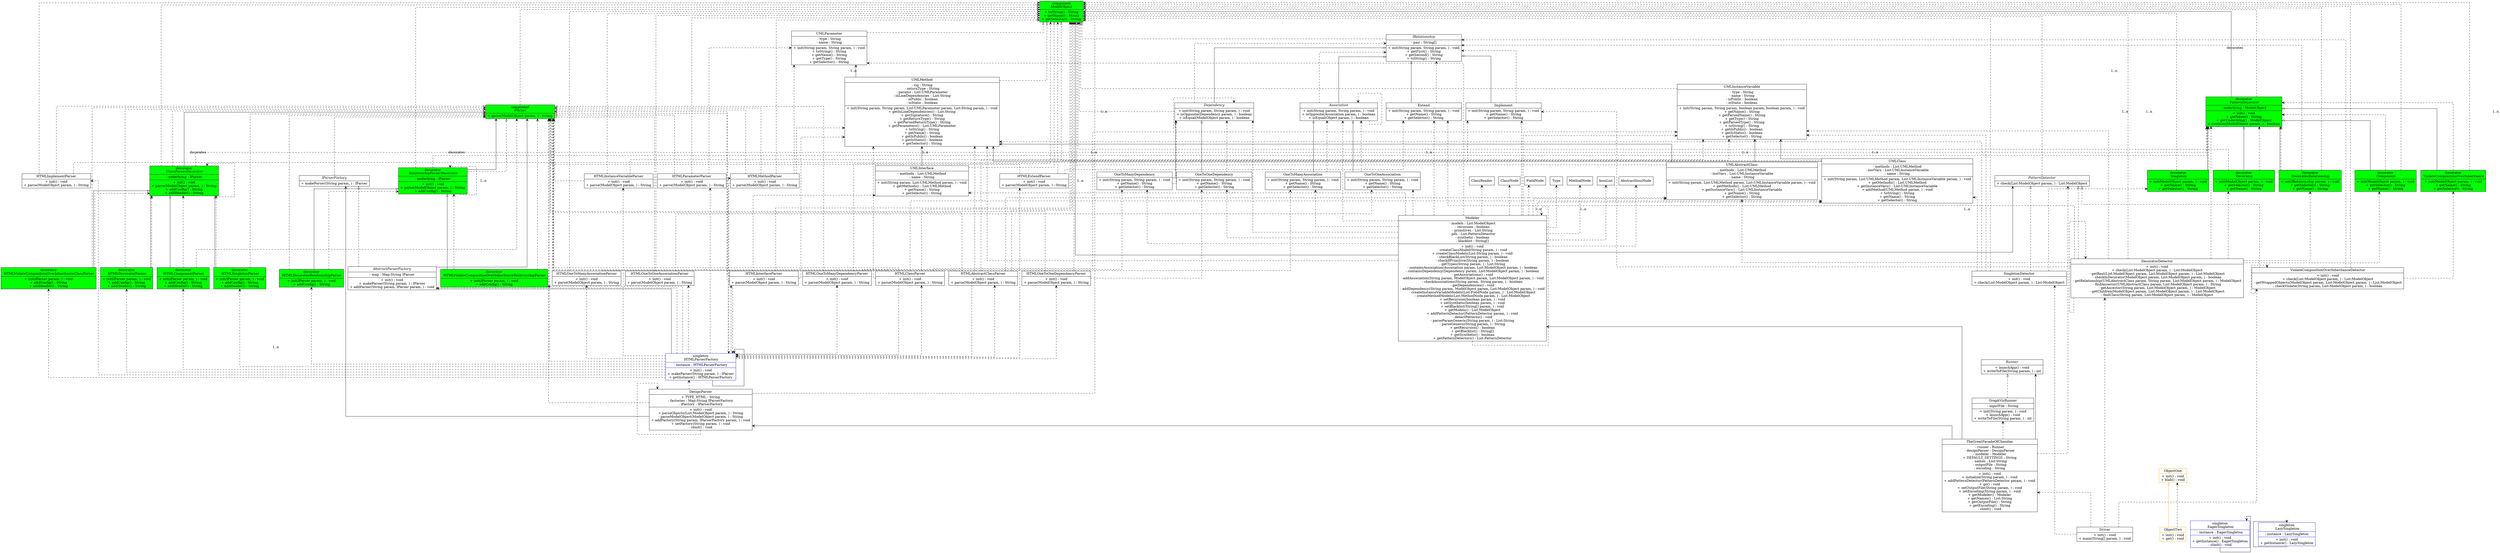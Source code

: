 digraph uml{rankdir=BT;splines=ortho;node[shape = box];DesignParser[shape = "record",label=<{ DesignParser|+ TYPE_HTML : String<br/>- factories : Map:String IParserFactory<br/>- iFactory : IParserFactory<br/>|+ init() : void<br/>+ parseObjects(List:ModelObject param, ) : String<br/>- parseModelObject(ModelObject param, ) : String<br/>+ addFactory(String param, IParserFactory param, ) : void<br/>+ setFactory(String param, ) : void<br/>- clinit() : void<br/>}>];Driver[shape = "record",label=<{ Driver|+ init() : void<br/>+ main(String[] param, ) : void<br/>}>];Modeler[shape = "record",label=<{ Modeler|- models : List:ModelObject<br/>- recursion : boolean<br/>- primitives : List:String<br/>- pds : List:PatternDetector<br/>- synthetic : boolean<br/>- blacklist : String[]<br/>|+ init() : void<br/>- createClassModel(String param, ) : void<br/>+ createClassModels(List:String param, ) : void<br/>- checkBlackList(String param, ) : boolean<br/>- checkIfPrimitive(String param, ) : boolean<br/>- getTypes(String param, ) : List:String<br/>- containsAssociation(Association param, List:ModelObject param, ) : boolean<br/>- containsDependency(Dependency param, List:ModelObject param, ) : boolean<br/>- getAssociations() : void<br/>- addAssociation(String param, ModelObject param, List:ModelObject param, ) : void<br/>- checkAssociations(String param, String param, ) : boolean<br/>- getDependencies() : void<br/>- addDependency(String param, ModelObject param, List:ModelObject param, ) : void<br/>- createInstanceVariableModels(List:FieldNode param, ) : List:ModelObject<br/>- createMethodModels(List:MethodNode param, ) : List:ModelObject<br/>+ setRecursion(boolean param, ) : void<br/>+ setSynthetic(boolean param, ) : void<br/>+ setBlacklist(String[] param, ) : void<br/>+ getModels() : List:ModelObject<br/>+ addPatternDetector(PatternDetector param, ) : void<br/>- detectPatterns() : void<br/>- parseParamGeneric(String param, ) : List:String<br/>- parseGeneric(String param, ) : String<br/>+ getRecursion() : boolean<br/>+ getBlacklist() : String[]<br/>+ getSynthetic() : boolean<br/>+ getPatternDetectors() : List:PatternDetector<br/>}>];TheGreatFacadeOfChandan[shape = "record",label=<{ TheGreatFacadeOfChandan|- runner : Runner<br/>- designParser : DesignParser<br/>- modeler : Modeler<br/>+ DEFAULT_SETTINGS : String<br/>- names : List:String<br/>- outputFile : String<br/>- encoding : String<br/>|+ init() : void<br/>+ initialize(String param, ) : void<br/>+ addPatternDetector(PatternDetector param, ) : void<br/>+ go() : void<br/>+ setOutputFile(String param, ) : void<br/>+ setEncoding(String param, ) : void<br/>+ getModeler() : Modeler<br/>+ getNames() : List:String<br/>+ getOutputFile() : String<br/>+ getEncoding() : String<br/>- clinit() : void<br/>}>];AbstractParserFactory->IParserFactory [arrowhead="onormal",style="dashed"];AbstractParserFactory[shape = "record",label=<{ <i>AbstractParserFactory</i>|- map : Map:String IParser<br/>|+ init() : void<br/>+ makeParser(String param, ) : IParser<br/>+ addParser(String param, IParser param, ) : void<br/>}>];HTMLParserFactory->AbstractParserFactory [arrowhead="onormal"];IParserFactory[shape = "record",label=<{<i>IParserFactory</i>|+ makeParser(String param, ) : IParser<br/>}>];Association->IRelationship [arrowhead="onormal"];Association[shape = "record",label=<{ <i>Association</i>|+ init(String param, String param, ) : void<br/>+ isOpposite(Association param, ) : boolean<br/>+ isEqual(Object param, ) : boolean<br/>}>];Component->PatternDecorator [arrowhead="onormal"];DecoratesRelationship->PatternDecorator [arrowhead="onormal"];Decorator->PatternDecorator [arrowhead="onormal"];Dependency->IRelationship [arrowhead="onormal"];Dependency[shape = "record",label=<{ <i>Dependency</i>|+ init(String param, String param, ) : void<br/>+ isOpposite(Dependency param, ) : boolean<br/>+ isEqual(ModelObject param, ) : boolean<br/>}>];Extend->IRelationship [arrowhead="onormal"];Extend[shape = "record",label=<{ Extend|+ init(String param, String param, ) : void<br/>+ getName() : String<br/>+ getSelector() : String<br/>}>];Implement->IRelationship [arrowhead="onormal"];Implement[shape = "record",label=<{ Implement|+ init(String param, String param, ) : void<br/>+ getName() : String<br/>+ getSelector() : String<br/>}>];IRelationship->ModelObject [arrowhead="onormal",style="dashed"];IRelationship[shape = "record",label=<{ <i>IRelationship</i>|- pair : String[]<br/>|+ init(String param, String param, ) : void<br/>+ getFirst() : String<br/>+ getSecond() : String<br/>+ toString() : String<br/>}>];OneToManyAssociation->Association [arrowhead="onormal"];OneToManyAssociation[shape = "record",label=<{ OneToManyAssociation|+ init(String param, String param, ) : void<br/>+ getName() : String<br/>+ getSelector() : String<br/>}>];OneToManyDependency->Dependency [arrowhead="onormal"];OneToManyDependency[shape = "record",label=<{ OneToManyDependency|+ init(String param, String param, ) : void<br/>+ getName() : String<br/>+ getSelector() : String<br/>}>];OneToOneAssociation->Association [arrowhead="onormal"];OneToOneAssociation[shape = "record",label=<{ OneToOneAssociation|+ init(String param, String param, ) : void<br/>+ getName() : String<br/>+ getSelector() : String<br/>}>];OneToOneDependency->Dependency [arrowhead="onormal"];OneToOneDependency[shape = "record",label=<{ OneToOneDependency|+ init(String param, String param, ) : void<br/>+ getName() : String<br/>+ getSelector() : String<br/>}>];Singleton->PatternDecorator [arrowhead="onormal"];UMLAbstractClass->ModelObject [arrowhead="onormal",style="dashed"];UMLAbstractClass[shape = "record",label=<{ UMLAbstractClass|- methods : List:UMLMethod<br/>- instVars : List:UMLInstanceVariable<br/>- name : String<br/>|+ init(String param, List:UMLMethod param, List:UMLInstanceVariable param, ) : void<br/>+ getMethods() : List:UMLMethod<br/>+ getInstanceVars() : List:UMLInstanceVariable<br/>+ getName() : String<br/>+ getSelector() : String<br/>}>];UMLClass->ModelObject [arrowhead="onormal",style="dashed"];UMLClass[shape = "record",label=<{ UMLClass|- methods : List:UMLMethod<br/>- instVars : List:UMLInstanceVariable<br/>- name : String<br/>|+ init(String param, List:UMLMethod param, List:UMLInstanceVariable param, ) : void<br/>+ getMethods() : List:UMLMethod<br/>+ getInstanceVars() : List:UMLInstanceVariable<br/>+ addMethod(UMLMethod param, ) : void<br/>+ toString() : String<br/>+ getName() : String<br/>+ getSelector() : String<br/>}>];UMLInstanceVariable->ModelObject [arrowhead="onormal",style="dashed"];UMLInstanceVariable[shape = "record",label=<{ UMLInstanceVariable|- type : String<br/>- name : String<br/>- isPublic : boolean<br/>- isStatic : boolean<br/>|+ init(String param, String param, boolean param, boolean param, ) : void<br/>+ getName() : String<br/>+ getParsedName() : String<br/>+ getType() : String<br/>+ getParsedType() : String<br/>+ toString() : String<br/>+ getIsPublic() : boolean<br/>+ getIsStatic() : boolean<br/>+ getSelector() : String<br/>}>];UMLInterface->ModelObject [arrowhead="onormal",style="dashed"];UMLInterface[shape = "record",label=<{ UMLInterface|- methods : List:UMLMethod<br/>- name : String<br/>|+ init(String param, List:UMLMethod param, ) : void<br/>+ getMethods() : List:UMLMethod<br/>+ getName() : String<br/>+ getSelector() : String<br/>}>];UMLMethod->ModelObject [arrowhead="onormal",style="dashed"];UMLMethod[shape = "record",label=<{ UMLMethod|- sig : String<br/>- returnType : String<br/>- params : List:UMLParameter<br/>- inLineDependencies : List:String<br/>- isPublic : boolean<br/>- isStatic : boolean<br/>|+ init(String param, String param, List:UMLParameter param, List:String param, ) : void<br/>+ getInLineDependencies() : List:String<br/>+ getSignature() : String<br/>+ getReturnType() : String<br/>+ getParsedReturnType() : String<br/>+ getParameters() : List:UMLParameter<br/>+ toString() : String<br/>+ getName() : String<br/>+ getIsPublic() : boolean<br/>+ getIsStatic() : boolean<br/>+ getSelector() : String<br/>}>];UMLParameter->ModelObject [arrowhead="onormal",style="dashed"];UMLParameter[shape = "record",label=<{ UMLParameter|- type : String<br/>- name : String<br/>|+ init(String param, String param, ) : void<br/>+ toString() : String<br/>+ getName() : String<br/>+ getType() : String<br/>+ getSelector() : String<br/>}>];ViolateCompositionOverInheritance->PatternDecorator [arrowhead="onormal"];HTMLAbstractClassParser->IParser [arrowhead="onormal",style="dashed"];HTMLAbstractClassParser[shape = "record",label=<{ HTMLAbstractClassParser|+ init() : void<br/>+ parse(ModelObject param, ) : String<br/>}>];HTMLClassParser->IParser [arrowhead="onormal",style="dashed"];HTMLClassParser[shape = "record",label=<{ HTMLClassParser|+ init() : void<br/>+ parse(ModelObject param, ) : String<br/>}>];HTMLComponentParser->ClassParserDecorator [arrowhead="onormal"];HTMLDecoratesRelationshipParser->RelationshipParserDecorator [arrowhead="onormal"];HTMLDecoratorParser->ClassParserDecorator [arrowhead="onormal"];HTMLExtendParser->IParser [arrowhead="onormal",style="dashed"];HTMLExtendParser[shape = "record",label=<{ HTMLExtendParser|+ init() : void<br/>+ parse(ModelObject param, ) : String<br/>}>];HTMLImplementParser->IParser [arrowhead="onormal",style="dashed"];HTMLImplementParser[shape = "record",label=<{ HTMLImplementParser|+ init() : void<br/>+ parse(ModelObject param, ) : String<br/>}>];HTMLInstanceVariableParser->IParser [arrowhead="onormal",style="dashed"];HTMLInstanceVariableParser[shape = "record",label=<{ HTMLInstanceVariableParser|+ init() : void<br/>+ parse(ModelObject param, ) : String<br/>}>];HTMLInterfaceParser->IParser [arrowhead="onormal",style="dashed"];HTMLInterfaceParser[shape = "record",label=<{ HTMLInterfaceParser|+ init() : void<br/>+ parse(ModelObject param, ) : String<br/>}>];HTMLMethodParser->IParser [arrowhead="onormal",style="dashed"];HTMLMethodParser[shape = "record",label=<{ HTMLMethodParser|+ init() : void<br/>+ parse(ModelObject param, ) : String<br/>}>];HTMLOneToManyAssociationParser->IParser [arrowhead="onormal",style="dashed"];HTMLOneToManyAssociationParser[shape = "record",label=<{ HTMLOneToManyAssociationParser|+ init() : void<br/>+ parse(ModelObject param, ) : String<br/>}>];HTMLOneToManyDependencyParser->IParser [arrowhead="onormal",style="dashed"];HTMLOneToManyDependencyParser[shape = "record",label=<{ HTMLOneToManyDependencyParser|+ init() : void<br/>+ parse(ModelObject param, ) : String<br/>}>];HTMLOneToOneAssociationParser->IParser [arrowhead="onormal",style="dashed"];HTMLOneToOneAssociationParser[shape = "record",label=<{ HTMLOneToOneAssociationParser|+ init() : void<br/>+ parse(ModelObject param, ) : String<br/>}>];HTMLOneToOneDependencyParser->IParser [arrowhead="onormal",style="dashed"];HTMLOneToOneDependencyParser[shape = "record",label=<{ HTMLOneToOneDependencyParser|+ init() : void<br/>+ parse(ModelObject param, ) : String<br/>}>];HTMLParameterParser->IParser [arrowhead="onormal",style="dashed"];HTMLParameterParser[shape = "record",label=<{ HTMLParameterParser|+ init() : void<br/>+ parse(ModelObject param, ) : String<br/>}>];HTMLSingletonParser->ClassParserDecorator [arrowhead="onormal"];HTMLViolateCompositionOverInheritanceClassParser->ClassParserDecorator [arrowhead="onormal"];HTMLViolateCompositionOverInheritanceRelationshipParser->RelationshipParserDecorator [arrowhead="onormal"];GraphVizRunner->Runner [arrowhead="onormal",style="dashed"];GraphVizRunner[shape = "record",label=<{ GraphVizRunner|- inputFile : String<br/>|+ init(String param, ) : void<br/>+ launchApp() : void<br/>+ writeToFile(String param, ) : int<br/>}>];Runner[shape = "record",label=<{<i>Runner</i>|+ launchApp() : void<br/>+ writeToFile(String param, ) : int<br/>}>];DecoratorDetector->PatternDetector [arrowhead="onormal",style="dashed"];DecoratorDetector[shape = "record",label=<{ DecoratorDetector|+ init() : void<br/>+ check(List:ModelObject param, ) : List:ModelObject<br/>- getRest(List:ModelObject param, List:ModelObject param, ) : List:ModelObject<br/>- checkInDecorator(ModelObject param, List:ModelObject param, ) : boolean<br/>- getRelationship(UMLAbstractClass param, String param, List:ModelObject param, ) : ModelObject<br/>- findAncestor(UMLAbstractClass param, List:ModelObject param, ) : String<br/>- getAncestor(String param, List:ModelObject param, ) : ModelObject<br/>- getChildren(ModelObject param, List:ModelObject param, ) : List:ModelObject<br/>- findClass(String param, List:ModelObject param, ) : ModelObject<br/>}>];PatternDetector[shape = "record",label=<{<i>PatternDetector</i>|+ check(List:ModelObject param, ) : List:ModelObject<br/>}>];SingletonDetector->PatternDetector [arrowhead="onormal",style="dashed"];SingletonDetector[shape = "record",label=<{ SingletonDetector|+ init() : void<br/>+ check(List:ModelObject param, ) : List:ModelObject<br/>}>];ViolateCompositionOverInheritanceDetector->PatternDetector [arrowhead="onormal",style="dashed"];ViolateCompositionOverInheritanceDetector[shape = "record",label=<{ ViolateCompositionOverInheritanceDetector|+ init() : void<br/>+ check(List:ModelObject param, ) : List:ModelObject<br/>- getWrappedObjects(ModelObject param, List:ModelObject param, ) : List:ModelObject<br/>- checkViolate(String param, List:ModelObject param, ) : boolean<br/>}>];ObjectOne[shape = "record",label=<{ ObjectOne|+ init() : void<br/>+ blah() : void<br/>}>];ObjectOne[color=orange,shape = "record",label=<{ ObjectOne|+ init() : void<br/>+ blah() : void<br/>}>];ObjectTwo[color=orange,shape = "record",label=<{ ObjectTwo|+ init() : void<br/>+ get() : void<br/>}>];ObjectTwo->ObjectOne [color=orange arrowhead="onormal"];ObjectTwo[shape = "record",label=<{ ObjectTwo|+ init() : void<br/>+ get() : void<br/>}>];DesignParser->IParserFactory [arrowhead="vee",label="1..n"];Modeler->ModelObject [arrowhead="vee",label="1..n"];Modeler->PatternDetector [arrowhead="vee",label="1..n"];TheGreatFacadeOfChandan->Runner [arrowhead="vee"];TheGreatFacadeOfChandan->DesignParser [arrowhead="vee"];TheGreatFacadeOfChandan->Modeler [arrowhead="vee"];AbstractParserFactory->IParser [arrowhead="vee",label="1..n"];HTMLParserFactory->HTMLParserFactory [arrowhead="vee"];PatternDecorator->ModelObject [arrowhead="vee"];UMLAbstractClass->UMLMethod [arrowhead="vee",label="1..n"];UMLAbstractClass->UMLInstanceVariable [arrowhead="vee",label="1..n"];UMLClass->UMLMethod [arrowhead="vee",label="1..n"];UMLClass->UMLInstanceVariable [arrowhead="vee",label="1..n"];UMLInterface->UMLMethod [arrowhead="vee",label="1..n"];UMLMethod->UMLParameter [arrowhead="vee",label="1..n"];ClassParserDecorator->IParser [arrowhead="vee"];RelationshipParserDecorator->IParser [arrowhead="vee"];EagerSingleton->EagerSingleton [arrowhead="vee"];LazySingleton->LazySingleton [arrowhead="vee"];DesignParser->HTMLParserFactory [arrowhead="vee",style="dashed"];DesignParser->ModelObject [arrowhead="vee",style="dashed",label="1..n"];DesignParser->DesignParser [arrowhead="vee",style="dashed"];DesignParser->IParser [arrowhead="vee",style="dashed"];Driver->TheGreatFacadeOfChandan [arrowhead="vee",style="dashed"];Driver->SingletonDetector [arrowhead="vee",style="dashed"];Driver->ViolateCompositionOverInheritanceDetector [arrowhead="vee",style="dashed"];Driver->DecoratorDetector [arrowhead="vee",style="dashed"];Modeler->Modeler [arrowhead="vee",style="dashed"];Modeler->ClassReader [arrowhead="vee",style="dashed"];Modeler->ClassNode [arrowhead="vee",style="dashed"];Modeler->Extend [arrowhead="vee",style="dashed"];Modeler->Implement [arrowhead="vee",style="dashed"];Modeler->UMLInterface [arrowhead="vee",style="dashed"];Modeler->UMLAbstractClass [arrowhead="vee",style="dashed"];Modeler->UMLClass [arrowhead="vee",style="dashed"];Modeler->Association [arrowhead="vee",style="dashed"];Modeler->Dependency [arrowhead="vee",style="dashed"];Modeler->UMLInstanceVariable [arrowhead="vee",style="dashed"];Modeler->OneToManyAssociation [arrowhead="vee",style="dashed"];Modeler->OneToOneAssociation [arrowhead="vee",style="dashed"];Modeler->UMLMethod [arrowhead="vee",style="dashed"];Modeler->UMLParameter [arrowhead="vee",style="dashed"];Modeler->OneToManyDependency [arrowhead="vee",style="dashed"];Modeler->OneToOneDependency [arrowhead="vee",style="dashed"];Modeler->FieldNode [arrowhead="vee",style="dashed",label="1..n"];Modeler->Type [arrowhead="vee",style="dashed"];Modeler->MethodNode [arrowhead="vee",style="dashed",label="1..n"];Modeler->InsnList [arrowhead="vee",style="dashed"];Modeler->AbstractInsnNode [arrowhead="vee",style="dashed"];TheGreatFacadeOfChandan->PatternDetector [arrowhead="vee",style="dashed"];TheGreatFacadeOfChandan->GraphVizRunner [arrowhead="vee",style="dashed"];HTMLParserFactory->AbstractParserFactory [arrowhead="vee",style="dashed"];HTMLParserFactory->HTMLClassParser [arrowhead="vee",style="dashed"];HTMLParserFactory->HTMLAbstractClassParser [arrowhead="vee",style="dashed"];HTMLParserFactory->HTMLInterfaceParser [arrowhead="vee",style="dashed"];HTMLParserFactory->HTMLMethodParser [arrowhead="vee",style="dashed"];HTMLParserFactory->HTMLInstanceVariableParser [arrowhead="vee",style="dashed"];HTMLParserFactory->HTMLParameterParser [arrowhead="vee",style="dashed"];HTMLParserFactory->HTMLExtendParser [arrowhead="vee",style="dashed"];HTMLParserFactory->HTMLImplementParser [arrowhead="vee",style="dashed"];HTMLParserFactory->HTMLOneToOneAssociationParser [arrowhead="vee",style="dashed"];HTMLParserFactory->HTMLOneToManyAssociationParser [arrowhead="vee",style="dashed"];HTMLParserFactory->HTMLOneToOneDependencyParser [arrowhead="vee",style="dashed"];HTMLParserFactory->HTMLOneToManyDependencyParser [arrowhead="vee",style="dashed"];HTMLParserFactory->HTMLSingletonParser [arrowhead="vee",style="dashed"];HTMLParserFactory->HTMLViolateCompositionOverInheritanceClassParser [arrowhead="vee",style="dashed"];HTMLParserFactory->HTMLViolateCompositionOverInheritanceRelationshipParser [arrowhead="vee",style="dashed"];HTMLParserFactory->HTMLDecoratorParser [arrowhead="vee",style="dashed"];HTMLParserFactory->HTMLDecoratesRelationshipParser [arrowhead="vee",style="dashed"];HTMLParserFactory->HTMLComponentParser [arrowhead="vee",style="dashed"];HTMLParserFactory->IParser [arrowhead="vee",style="dashed"];IParserFactory->IParser [arrowhead="vee",style="dashed"];Association->IRelationship [arrowhead="vee",style="dashed"];Association->Association [arrowhead="vee",style="dashed"];Component->ModelObject [arrowhead="vee",style="dashed"];Component->PatternDecorator [arrowhead="vee",style="dashed"];DecoratesRelationship->IRelationship [arrowhead="vee",style="dashed"];DecoratesRelationship->PatternDecorator [arrowhead="vee",style="dashed"];DecoratesRelationship->ModelObject [arrowhead="vee",style="dashed"];Decorator->ModelObject [arrowhead="vee",style="dashed"];Decorator->PatternDecorator [arrowhead="vee",style="dashed"];Dependency->IRelationship [arrowhead="vee",style="dashed"];Dependency->Dependency [arrowhead="vee",style="dashed"];Dependency->ModelObject [arrowhead="vee",style="dashed"];Extend->IRelationship [arrowhead="vee",style="dashed"];Implement->IRelationship [arrowhead="vee",style="dashed"];OneToManyAssociation->Association [arrowhead="vee",style="dashed"];OneToManyDependency->Dependency [arrowhead="vee",style="dashed"];OneToOneAssociation->Association [arrowhead="vee",style="dashed"];OneToOneDependency->Dependency [arrowhead="vee",style="dashed"];Singleton->ModelObject [arrowhead="vee",style="dashed"];Singleton->PatternDecorator [arrowhead="vee",style="dashed"];ViolateCompositionOverInheritance->ModelObject [arrowhead="vee",style="dashed"];ViolateCompositionOverInheritance->PatternDecorator [arrowhead="vee",style="dashed"];ClassParserDecorator->ModelObject [arrowhead="vee",style="dashed"];ClassParserDecorator->PatternDecorator [arrowhead="vee",style="dashed"];ClassParserDecorator->ClassParserDecorator [arrowhead="vee",style="dashed"];HTMLAbstractClassParser->ModelObject [arrowhead="vee",style="dashed"];HTMLAbstractClassParser->UMLAbstractClass [arrowhead="vee",style="dashed"];HTMLAbstractClassParser->HTMLParserFactory [arrowhead="vee",style="dashed"];HTMLAbstractClassParser->UMLInstanceVariable [arrowhead="vee",style="dashed"];HTMLAbstractClassParser->IParser [arrowhead="vee",style="dashed"];HTMLAbstractClassParser->UMLMethod [arrowhead="vee",style="dashed"];HTMLClassParser->ModelObject [arrowhead="vee",style="dashed"];HTMLClassParser->UMLClass [arrowhead="vee",style="dashed"];HTMLClassParser->HTMLParserFactory [arrowhead="vee",style="dashed"];HTMLClassParser->UMLInstanceVariable [arrowhead="vee",style="dashed"];HTMLClassParser->IParser [arrowhead="vee",style="dashed"];HTMLClassParser->UMLMethod [arrowhead="vee",style="dashed"];HTMLComponentParser->IParser [arrowhead="vee",style="dashed"];HTMLComponentParser->ClassParserDecorator [arrowhead="vee",style="dashed"];HTMLDecoratesRelationshipParser->IParser [arrowhead="vee",style="dashed"];HTMLDecoratesRelationshipParser->RelationshipParserDecorator [arrowhead="vee",style="dashed"];HTMLDecoratorParser->IParser [arrowhead="vee",style="dashed"];HTMLDecoratorParser->ClassParserDecorator [arrowhead="vee",style="dashed"];HTMLExtendParser->ModelObject [arrowhead="vee",style="dashed"];HTMLExtendParser->Extend [arrowhead="vee",style="dashed"];HTMLImplementParser->ModelObject [arrowhead="vee",style="dashed"];HTMLImplementParser->Implement [arrowhead="vee",style="dashed"];HTMLInstanceVariableParser->ModelObject [arrowhead="vee",style="dashed"];HTMLInstanceVariableParser->UMLInstanceVariable [arrowhead="vee",style="dashed"];HTMLInterfaceParser->ModelObject [arrowhead="vee",style="dashed"];HTMLInterfaceParser->UMLInterface [arrowhead="vee",style="dashed"];HTMLInterfaceParser->HTMLParserFactory [arrowhead="vee",style="dashed"];HTMLInterfaceParser->UMLMethod [arrowhead="vee",style="dashed"];HTMLInterfaceParser->IParser [arrowhead="vee",style="dashed"];HTMLMethodParser->ModelObject [arrowhead="vee",style="dashed"];HTMLMethodParser->UMLMethod [arrowhead="vee",style="dashed"];HTMLMethodParser->HTMLParserFactory [arrowhead="vee",style="dashed"];HTMLMethodParser->UMLParameter [arrowhead="vee",style="dashed"];HTMLMethodParser->IParser [arrowhead="vee",style="dashed"];HTMLOneToManyAssociationParser->ModelObject [arrowhead="vee",style="dashed"];HTMLOneToManyAssociationParser->OneToManyAssociation [arrowhead="vee",style="dashed"];HTMLOneToManyDependencyParser->ModelObject [arrowhead="vee",style="dashed"];HTMLOneToManyDependencyParser->OneToManyDependency [arrowhead="vee",style="dashed"];HTMLOneToOneAssociationParser->ModelObject [arrowhead="vee",style="dashed"];HTMLOneToOneAssociationParser->OneToOneAssociation [arrowhead="vee",style="dashed"];HTMLOneToOneDependencyParser->ModelObject [arrowhead="vee",style="dashed"];HTMLOneToOneDependencyParser->OneToOneDependency [arrowhead="vee",style="dashed"];HTMLParameterParser->ModelObject [arrowhead="vee",style="dashed"];HTMLParameterParser->UMLParameter [arrowhead="vee",style="dashed"];HTMLSingletonParser->IParser [arrowhead="vee",style="dashed"];HTMLSingletonParser->ClassParserDecorator [arrowhead="vee",style="dashed"];HTMLViolateCompositionOverInheritanceClassParser->IParser [arrowhead="vee",style="dashed"];HTMLViolateCompositionOverInheritanceClassParser->ClassParserDecorator [arrowhead="vee",style="dashed"];HTMLViolateCompositionOverInheritanceRelationshipParser->IParser [arrowhead="vee",style="dashed"];HTMLViolateCompositionOverInheritanceRelationshipParser->RelationshipParserDecorator [arrowhead="vee",style="dashed"];IParser->ModelObject [arrowhead="vee",style="dashed"];RelationshipParserDecorator->ModelObject [arrowhead="vee",style="dashed"];RelationshipParserDecorator->PatternDecorator [arrowhead="vee",style="dashed"];RelationshipParserDecorator->RelationshipParserDecorator [arrowhead="vee",style="dashed"];DecoratorDetector->ModelObject [arrowhead="vee",style="dashed",label="1..n"];DecoratorDetector->DecoratorDetector [arrowhead="vee",style="dashed"];DecoratorDetector->UMLAbstractClass [arrowhead="vee",style="dashed"];DecoratorDetector->UMLInstanceVariable [arrowhead="vee",style="dashed"];DecoratorDetector->Decorator [arrowhead="vee",style="dashed"];DecoratorDetector->PatternDecorator [arrowhead="vee",style="dashed"];DecoratorDetector->Implement [arrowhead="vee",style="dashed"];DecoratorDetector->DecoratesRelationship [arrowhead="vee",style="dashed"];DecoratorDetector->Component [arrowhead="vee",style="dashed"];DecoratorDetector->Extend [arrowhead="vee",style="dashed"];PatternDetector->ModelObject [arrowhead="vee",style="dashed",label="1..n"];SingletonDetector->ModelObject [arrowhead="vee",style="dashed",label="1..n"];SingletonDetector->UMLClass [arrowhead="vee",style="dashed"];SingletonDetector->UMLInstanceVariable [arrowhead="vee",style="dashed"];SingletonDetector->Singleton [arrowhead="vee",style="dashed"];SingletonDetector->UMLMethod [arrowhead="vee",style="dashed"];ViolateCompositionOverInheritanceDetector->ModelObject [arrowhead="vee",style="dashed",label="1..n"];ViolateCompositionOverInheritanceDetector->IRelationship [arrowhead="vee",style="dashed"];ViolateCompositionOverInheritanceDetector->ViolateCompositionOverInheritanceDetector [arrowhead="vee",style="dashed"];ViolateCompositionOverInheritanceDetector->ViolateCompositionOverInheritance [arrowhead="vee",style="dashed"];ObjectTwo->ObjectOne [arrowhead="vee",style="dashed"];HTMLParserFactory[color=blue,shape = "record",label=<{singleton<br /> HTMLParserFactory|- instance : HTMLParserFactory<br/>|+ init() : void<br/>+ makeParser(String param, ) : IParser<br/>+ getInstance() : HTMLParserFactory<br/>}>];EagerSingleton[color=blue,shape = "record",label=<{singleton<br /> EagerSingleton|- instance : EagerSingleton<br/>|+ init() : void<br/>+ getInstance() : EagerSingleton<br/>- clinit() : void<br/>}>];LazySingleton[color=blue,shape = "record",label=<{singleton<br /> LazySingleton|- instance : LazySingleton<br/>|+ init() : void<br/>+ getInstance() : LazySingleton<br/>}>];PatternDecorator[style=filled,fillcolor=green,shape = "record",label=<{decorator<br /> <i>PatternDecorator</i>|- underlying : ModelObject<br/>|+ init() : void<br/>+ getName() : String<br/>+ getUnderlying() : ModelObject<br/>+ contains(ModelObject param, ) : boolean<br/>}>];Component[style=filled,fillcolor=green,shape = "record",label=<{decorator<br /> Component|+ init(ModelObject param, ) : void<br/>+ getSelector() : String<br/>+ getName() : String<br/>}>];DecoratesRelationship[style=filled,fillcolor=green,shape = "record",label=<{decorator<br /> DecoratesRelationship|+ init(IRelationship param, ) : void<br/>+ getSelector() : String<br/>+ getName() : String<br/>}>];Decorator[style=filled,fillcolor=green,shape = "record",label=<{decorator<br /> Decorator|+ init(ModelObject param, ) : void<br/>+ getSelector() : String<br/>+ getName() : String<br/>}>];Singleton[style=filled,fillcolor=green,shape = "record",label=<{decorator<br /> Singleton|+ init(ModelObject param, ) : void<br/>+ getName() : String<br/>+ getSelector() : String<br/>}>];ViolateCompositionOverInheritance[style=filled,fillcolor=green,shape = "record",label=<{decorator<br /> ViolateCompositionOverInheritance|+ init(ModelObject param, ) : void<br/>+ getName() : String<br/>+ getSelector() : String<br/>}>];ModelObject[style=filled,fillcolor=green,shape = "record",label=<{component<br /><i>ModelObject</i>|+ toString() : String<br/>+ getName() : String<br/>+ getSelector() : String<br/>}>];PatternDecorator->ModelObject [label="decorates" arrowhead="onormal",style="dashed"];ClassParserDecorator[style=filled,fillcolor=green,shape = "record",label=<{decorator<br /> <i>ClassParserDecorator</i>|- underlying : IParser<br/>|+ init() : void<br/>+ parse(ModelObject param, ) : String<br/>+ addConfig() : String<br/>+ addHeader() : String<br/>}>];HTMLComponentParser[style=filled,fillcolor=green,shape = "record",label=<{decorator<br /> HTMLComponentParser|+ init(IParser param, ) : void<br/>+ addConfig() : String<br/>+ addHeader() : String<br/>}>];HTMLDecoratorParser[style=filled,fillcolor=green,shape = "record",label=<{decorator<br /> HTMLDecoratorParser|+ init(IParser param, ) : void<br/>+ addConfig() : String<br/>+ addHeader() : String<br/>}>];HTMLSingletonParser[style=filled,fillcolor=green,shape = "record",label=<{decorator<br /> HTMLSingletonParser|+ init(IParser param, ) : void<br/>+ addConfig() : String<br/>+ addHeader() : String<br/>}>];HTMLViolateCompositionOverInheritanceClassParser[style=filled,fillcolor=green,shape = "record",label=<{decorator<br /> HTMLViolateCompositionOverInheritanceClassParser|+ init(IParser param, ) : void<br/>+ addConfig() : String<br/>+ addHeader() : String<br/>}>];IParser[style=filled,fillcolor=green,shape = "record",label=<{component<br /><i>IParser</i>|+ parse(ModelObject param, ) : String<br/>}>];ClassParserDecorator->IParser [label="decorates" arrowhead="onormal",style="dashed"];RelationshipParserDecorator[style=filled,fillcolor=green,shape = "record",label=<{decorator<br /> <i>RelationshipParserDecorator</i>|- underlying : IParser<br/>|+ init() : void<br/>+ parse(ModelObject param, ) : String<br/>+ addConfig() : String<br/>}>];HTMLDecoratesRelationshipParser[style=filled,fillcolor=green,shape = "record",label=<{decorator<br /> HTMLDecoratesRelationshipParser|+ init(IParser param, ) : void<br/>+ addConfig() : String<br/>}>];HTMLViolateCompositionOverInheritanceRelationshipParser[style=filled,fillcolor=green,shape = "record",label=<{decorator<br /> HTMLViolateCompositionOverInheritanceRelationshipParser|+ init(IParser param, ) : void<br/>+ addConfig() : String<br/>}>];IParser[style=filled,fillcolor=green,shape = "record",label=<{component<br /><i>IParser</i>|+ parse(ModelObject param, ) : String<br/>}>];RelationshipParserDecorator->IParser [label="decorates" arrowhead="onormal",style="dashed"];}